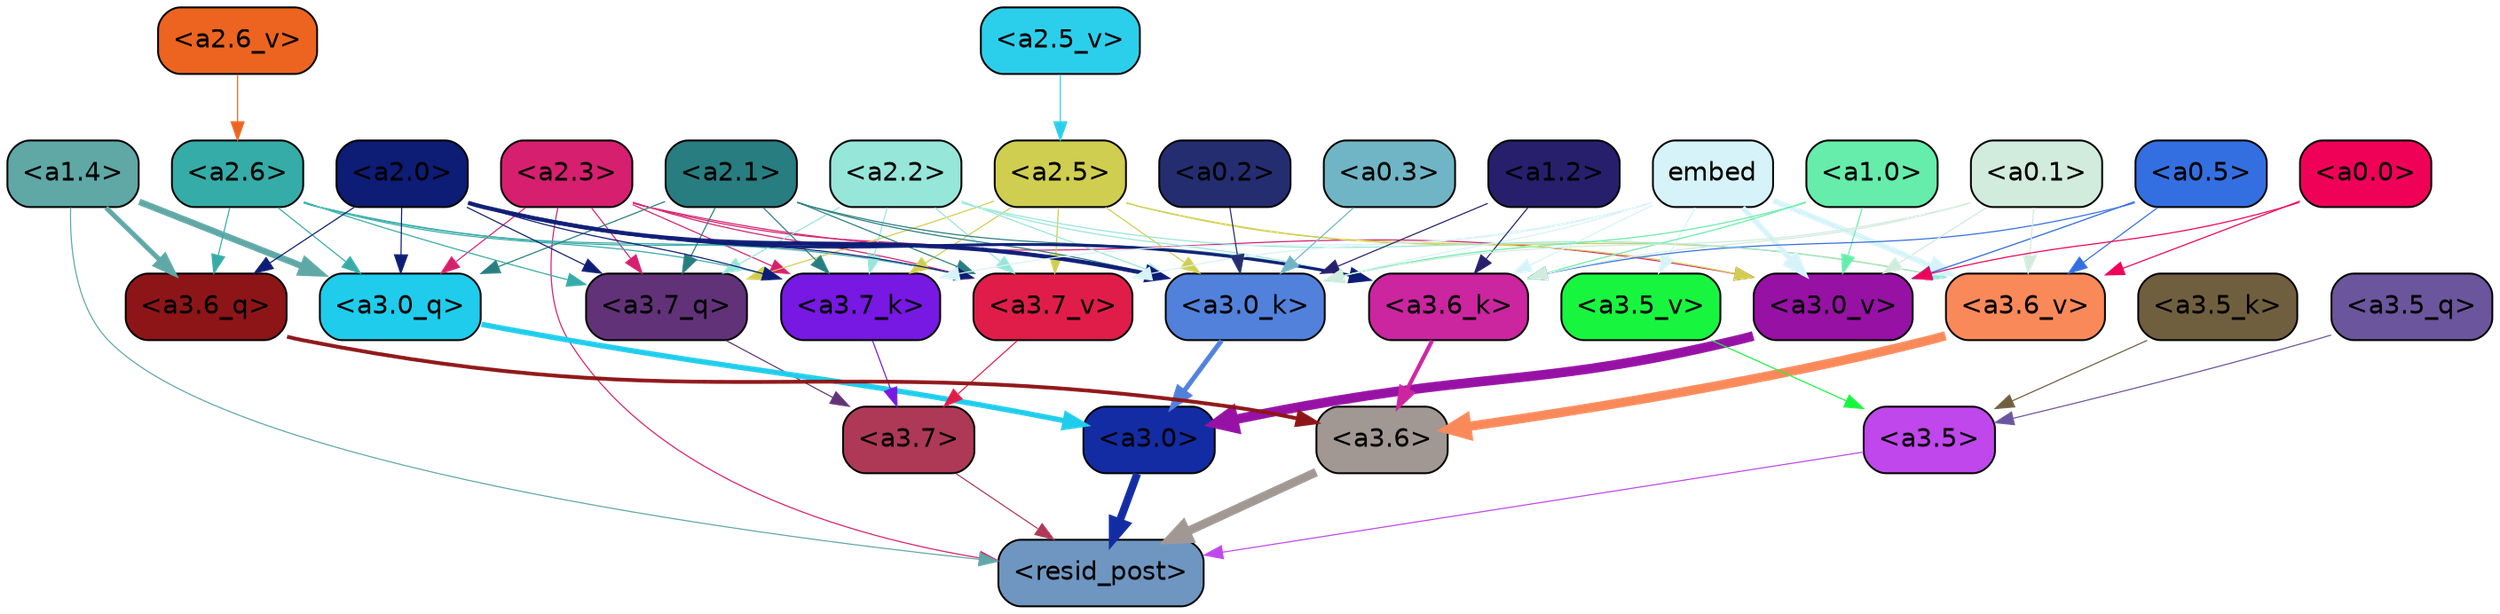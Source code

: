 strict digraph "" {
	graph [bgcolor=transparent,
		layout=dot,
		overlap=false,
		splines=true
	];
	"<a3.7>"	[color=black,
		fillcolor="#ad3956",
		fontname=Helvetica,
		shape=box,
		style="filled, rounded"];
	"<resid_post>"	[color=black,
		fillcolor="#6e96c0",
		fontname=Helvetica,
		shape=box,
		style="filled, rounded"];
	"<a3.7>" -> "<resid_post>"	[color="#ad3956",
		penwidth=0.6];
	"<a3.6>"	[color=black,
		fillcolor="#a19793",
		fontname=Helvetica,
		shape=box,
		style="filled, rounded"];
	"<a3.6>" -> "<resid_post>"	[color="#a19793",
		penwidth=4.670643210411072];
	"<a3.5>"	[color=black,
		fillcolor="#c047eb",
		fontname=Helvetica,
		shape=box,
		style="filled, rounded"];
	"<a3.5>" -> "<resid_post>"	[color="#c047eb",
		penwidth=0.6];
	"<a3.0>"	[color=black,
		fillcolor="#132ca3",
		fontname=Helvetica,
		shape=box,
		style="filled, rounded"];
	"<a3.0>" -> "<resid_post>"	[color="#132ca3",
		penwidth=4.246885180473328];
	"<a2.3>"	[color=black,
		fillcolor="#d61f6f",
		fontname=Helvetica,
		shape=box,
		style="filled, rounded"];
	"<a2.3>" -> "<resid_post>"	[color="#d61f6f",
		penwidth=0.6];
	"<a3.7_q>"	[color=black,
		fillcolor="#613278",
		fontname=Helvetica,
		shape=box,
		style="filled, rounded"];
	"<a2.3>" -> "<a3.7_q>"	[color="#d61f6f",
		penwidth=0.6];
	"<a3.0_q>"	[color=black,
		fillcolor="#1fcceb",
		fontname=Helvetica,
		shape=box,
		style="filled, rounded"];
	"<a2.3>" -> "<a3.0_q>"	[color="#d61f6f",
		penwidth=0.6];
	"<a3.7_k>"	[color=black,
		fillcolor="#7718e3",
		fontname=Helvetica,
		shape=box,
		style="filled, rounded"];
	"<a2.3>" -> "<a3.7_k>"	[color="#d61f6f",
		penwidth=0.6];
	"<a3.0_k>"	[color=black,
		fillcolor="#5181db",
		fontname=Helvetica,
		shape=box,
		style="filled, rounded"];
	"<a2.3>" -> "<a3.0_k>"	[color="#d61f6f",
		penwidth=0.6];
	"<a3.7_v>"	[color=black,
		fillcolor="#e01d48",
		fontname=Helvetica,
		shape=box,
		style="filled, rounded"];
	"<a2.3>" -> "<a3.7_v>"	[color="#d61f6f",
		penwidth=0.6];
	"<a3.0_v>"	[color=black,
		fillcolor="#9611a4",
		fontname=Helvetica,
		shape=box,
		style="filled, rounded"];
	"<a2.3>" -> "<a3.0_v>"	[color="#d61f6f",
		penwidth=0.6];
	"<a1.4>"	[color=black,
		fillcolor="#5fa8a6",
		fontname=Helvetica,
		shape=box,
		style="filled, rounded"];
	"<a1.4>" -> "<resid_post>"	[color="#5fa8a6",
		penwidth=0.6];
	"<a3.6_q>"	[color=black,
		fillcolor="#8d1517",
		fontname=Helvetica,
		shape=box,
		style="filled, rounded"];
	"<a1.4>" -> "<a3.6_q>"	[color="#5fa8a6",
		penwidth=2.6487714648246765];
	"<a1.4>" -> "<a3.0_q>"	[color="#5fa8a6",
		penwidth=3.477886103093624];
	"<a3.7_q>" -> "<a3.7>"	[color="#613278",
		penwidth=0.6];
	"<a3.6_q>" -> "<a3.6>"	[color="#8d1517",
		penwidth=2.03758105635643];
	"<a3.5_q>"	[color=black,
		fillcolor="#6b559c",
		fontname=Helvetica,
		shape=box,
		style="filled, rounded"];
	"<a3.5_q>" -> "<a3.5>"	[color="#6b559c",
		penwidth=0.6];
	"<a3.0_q>" -> "<a3.0>"	[color="#1fcceb",
		penwidth=2.8638100624084473];
	"<a3.7_k>" -> "<a3.7>"	[color="#7718e3",
		penwidth=0.6];
	"<a3.6_k>"	[color=black,
		fillcolor="#cb25a0",
		fontname=Helvetica,
		shape=box,
		style="filled, rounded"];
	"<a3.6_k>" -> "<a3.6>"	[color="#cb25a0",
		penwidth=2.174198240041733];
	"<a3.5_k>"	[color=black,
		fillcolor="#705f3f",
		fontname=Helvetica,
		shape=box,
		style="filled, rounded"];
	"<a3.5_k>" -> "<a3.5>"	[color="#705f3f",
		penwidth=0.6];
	"<a3.0_k>" -> "<a3.0>"	[color="#5181db",
		penwidth=2.6274144649505615];
	"<a3.7_v>" -> "<a3.7>"	[color="#e01d48",
		penwidth=0.6];
	"<a3.6_v>"	[color=black,
		fillcolor="#fa895a",
		fontname=Helvetica,
		shape=box,
		style="filled, rounded"];
	"<a3.6_v>" -> "<a3.6>"	[color="#fa895a",
		penwidth=5.002329230308533];
	"<a3.5_v>"	[color=black,
		fillcolor="#18f53f",
		fontname=Helvetica,
		shape=box,
		style="filled, rounded"];
	"<a3.5_v>" -> "<a3.5>"	[color="#18f53f",
		penwidth=0.6];
	"<a3.0_v>" -> "<a3.0>"	[color="#9611a4",
		penwidth=5.188832879066467];
	"<a2.6>"	[color=black,
		fillcolor="#35aca7",
		fontname=Helvetica,
		shape=box,
		style="filled, rounded"];
	"<a2.6>" -> "<a3.7_q>"	[color="#35aca7",
		penwidth=0.6];
	"<a2.6>" -> "<a3.6_q>"	[color="#35aca7",
		penwidth=0.6];
	"<a2.6>" -> "<a3.0_q>"	[color="#35aca7",
		penwidth=0.6];
	"<a2.6>" -> "<a3.7_k>"	[color="#35aca7",
		penwidth=0.6];
	"<a2.6>" -> "<a3.0_k>"	[color="#35aca7",
		penwidth=0.6];
	"<a2.6>" -> "<a3.7_v>"	[color="#35aca7",
		penwidth=0.6];
	"<a2.5>"	[color=black,
		fillcolor="#cfce50",
		fontname=Helvetica,
		shape=box,
		style="filled, rounded"];
	"<a2.5>" -> "<a3.7_q>"	[color="#cfce50",
		penwidth=0.6];
	"<a2.5>" -> "<a3.7_k>"	[color="#cfce50",
		penwidth=0.6];
	"<a2.5>" -> "<a3.0_k>"	[color="#cfce50",
		penwidth=0.6];
	"<a2.5>" -> "<a3.7_v>"	[color="#cfce50",
		penwidth=0.6];
	"<a2.5>" -> "<a3.6_v>"	[color="#cfce50",
		penwidth=0.6];
	"<a2.5>" -> "<a3.0_v>"	[color="#cfce50",
		penwidth=0.6];
	"<a2.2>"	[color=black,
		fillcolor="#96e6d9",
		fontname=Helvetica,
		shape=box,
		style="filled, rounded"];
	"<a2.2>" -> "<a3.7_q>"	[color="#96e6d9",
		penwidth=0.6];
	"<a2.2>" -> "<a3.7_k>"	[color="#96e6d9",
		penwidth=0.6];
	"<a2.2>" -> "<a3.6_k>"	[color="#96e6d9",
		penwidth=0.6];
	"<a2.2>" -> "<a3.0_k>"	[color="#96e6d9",
		penwidth=0.6];
	"<a2.2>" -> "<a3.7_v>"	[color="#96e6d9",
		penwidth=0.6];
	"<a2.2>" -> "<a3.6_v>"	[color="#96e6d9",
		penwidth=0.6];
	"<a2.1>"	[color=black,
		fillcolor="#287d80",
		fontname=Helvetica,
		shape=box,
		style="filled, rounded"];
	"<a2.1>" -> "<a3.7_q>"	[color="#287d80",
		penwidth=0.6];
	"<a2.1>" -> "<a3.0_q>"	[color="#287d80",
		penwidth=0.6];
	"<a2.1>" -> "<a3.7_k>"	[color="#287d80",
		penwidth=0.6];
	"<a2.1>" -> "<a3.6_k>"	[color="#287d80",
		penwidth=0.6];
	"<a2.1>" -> "<a3.0_k>"	[color="#287d80",
		penwidth=0.6];
	"<a2.1>" -> "<a3.7_v>"	[color="#287d80",
		penwidth=0.6];
	"<a2.0>"	[color=black,
		fillcolor="#0d1c74",
		fontname=Helvetica,
		shape=box,
		style="filled, rounded"];
	"<a2.0>" -> "<a3.7_q>"	[color="#0d1c74",
		penwidth=0.6];
	"<a2.0>" -> "<a3.6_q>"	[color="#0d1c74",
		penwidth=0.6];
	"<a2.0>" -> "<a3.0_q>"	[color="#0d1c74",
		penwidth=0.6];
	"<a2.0>" -> "<a3.7_k>"	[color="#0d1c74",
		penwidth=0.6];
	"<a2.0>" -> "<a3.6_k>"	[color="#0d1c74",
		penwidth=1.5417278409004211];
	"<a2.0>" -> "<a3.0_k>"	[color="#0d1c74",
		penwidth=2.23091459274292];
	"<a2.0>" -> "<a3.7_v>"	[color="#0d1c74",
		penwidth=0.6];
	embed	[color=black,
		fillcolor="#d6f3f9",
		fontname=Helvetica,
		shape=box,
		style="filled, rounded"];
	embed -> "<a3.7_k>"	[color="#d6f3f9",
		penwidth=0.6];
	embed -> "<a3.6_k>"	[color="#d6f3f9",
		penwidth=0.6];
	embed -> "<a3.0_k>"	[color="#d6f3f9",
		penwidth=0.6];
	embed -> "<a3.7_v>"	[color="#d6f3f9",
		penwidth=0.6];
	embed -> "<a3.6_v>"	[color="#d6f3f9",
		penwidth=2.9511587619781494];
	embed -> "<a3.5_v>"	[color="#d6f3f9",
		penwidth=0.6];
	embed -> "<a3.0_v>"	[color="#d6f3f9",
		penwidth=2.8577730655670166];
	"<a1.2>"	[color=black,
		fillcolor="#271f6c",
		fontname=Helvetica,
		shape=box,
		style="filled, rounded"];
	"<a1.2>" -> "<a3.6_k>"	[color="#271f6c",
		penwidth=0.6];
	"<a1.2>" -> "<a3.0_k>"	[color="#271f6c",
		penwidth=0.6];
	"<a1.0>"	[color=black,
		fillcolor="#66ecab",
		fontname=Helvetica,
		shape=box,
		style="filled, rounded"];
	"<a1.0>" -> "<a3.6_k>"	[color="#66ecab",
		penwidth=0.6];
	"<a1.0>" -> "<a3.0_k>"	[color="#66ecab",
		penwidth=0.6];
	"<a1.0>" -> "<a3.0_v>"	[color="#66ecab",
		penwidth=0.6];
	"<a0.5>"	[color=black,
		fillcolor="#346fe1",
		fontname=Helvetica,
		shape=box,
		style="filled, rounded"];
	"<a0.5>" -> "<a3.6_k>"	[color="#346fe1",
		penwidth=0.6];
	"<a0.5>" -> "<a3.6_v>"	[color="#346fe1",
		penwidth=0.6];
	"<a0.5>" -> "<a3.0_v>"	[color="#346fe1",
		penwidth=0.6446345448493958];
	"<a0.1>"	[color=black,
		fillcolor="#d1ebdc",
		fontname=Helvetica,
		shape=box,
		style="filled, rounded"];
	"<a0.1>" -> "<a3.6_k>"	[color="#d1ebdc",
		penwidth=0.6];
	"<a0.1>" -> "<a3.0_k>"	[color="#d1ebdc",
		penwidth=0.6];
	"<a0.1>" -> "<a3.6_v>"	[color="#d1ebdc",
		penwidth=0.6];
	"<a0.1>" -> "<a3.0_v>"	[color="#d1ebdc",
		penwidth=0.6];
	"<a0.3>"	[color=black,
		fillcolor="#70b5c5",
		fontname=Helvetica,
		shape=box,
		style="filled, rounded"];
	"<a0.3>" -> "<a3.0_k>"	[color="#70b5c5",
		penwidth=0.6];
	"<a0.2>"	[color=black,
		fillcolor="#242d70",
		fontname=Helvetica,
		shape=box,
		style="filled, rounded"];
	"<a0.2>" -> "<a3.0_k>"	[color="#242d70",
		penwidth=0.6];
	"<a0.0>"	[color=black,
		fillcolor="#ef0157",
		fontname=Helvetica,
		shape=box,
		style="filled, rounded"];
	"<a0.0>" -> "<a3.6_v>"	[color="#ef0157",
		penwidth=0.6];
	"<a0.0>" -> "<a3.0_v>"	[color="#ef0157",
		penwidth=0.6];
	"<a2.6_v>"	[color=black,
		fillcolor="#ec641f",
		fontname=Helvetica,
		shape=box,
		style="filled, rounded"];
	"<a2.6_v>" -> "<a2.6>"	[color="#ec641f",
		penwidth=0.6];
	"<a2.5_v>"	[color=black,
		fillcolor="#2ccfeb",
		fontname=Helvetica,
		shape=box,
		style="filled, rounded"];
	"<a2.5_v>" -> "<a2.5>"	[color="#2ccfeb",
		penwidth=0.6];
}
